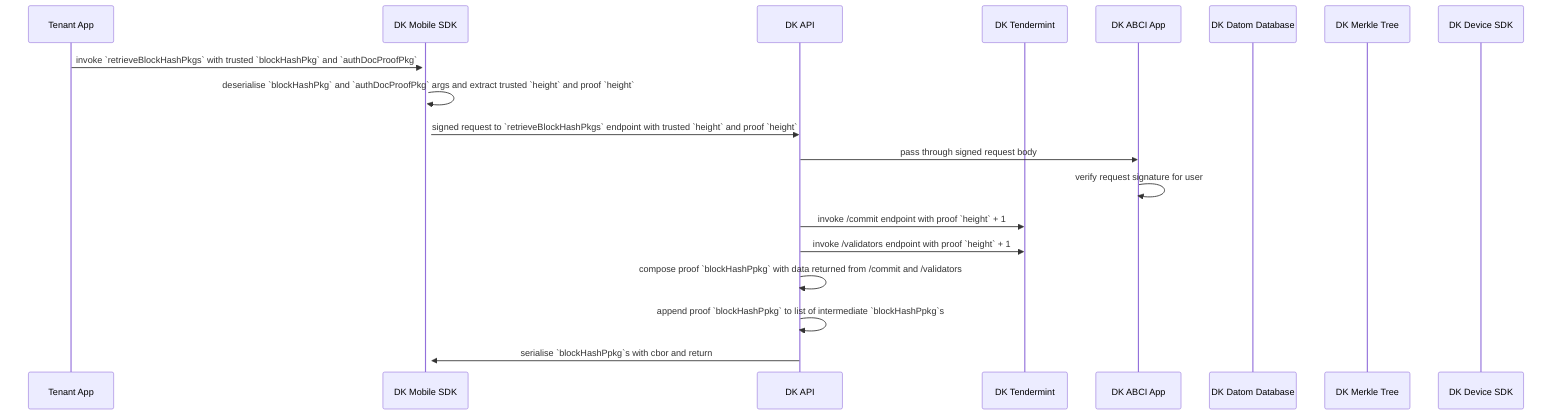 sequenceDiagram

    participant APP as Tenant App
    participant DKMSDK as DK Mobile SDK
    participant DKAPI as DK API
    participant DKT as DK Tendermint
    participant DKABCI as DK ABCI App
    participant DKDD as DK Datom Database
    participant DKMT as DK Merkle Tree
    participant DKDSDK as DK Device SDK

    APP->>+DKMSDK: invoke `retrieveBlockHashPkgs` with trusted `blockHashPkg` and `authDocProofPkg`
    DKMSDK->>+DKMSDK: deserialise `blockHashPkg` and `authDocProofPkg` args and extract trusted `height` and proof `height`
    DKMSDK->>DKAPI: signed request to `retrieveBlockHashPkgs` endpoint with trusted `height` and proof `height`
    DKAPI->>DKABCI: pass through signed request body
    DKABCI->>DKABCI: verify request signature for user
    %% commented lines below are required to support validator node changes
    %% not needed initially during dev
    %% DKABCI->>DKDD: query for stored intermediate `blockHashPkg`s  with trusted `height` and proof `height` + 1
    %% DKABCI->>DKAPI: return results
    DKAPI->>DKT: invoke /commit endpoint with proof `height` + 1
    DKAPI->>DKT: invoke /validators endpoint with proof `height` + 1
    DKAPI->>DKAPI: compose proof `blockHashPpkg` with data returned from /commit and /validators
    DKAPI->>DKAPI: append proof `blockHashPpkg` to list of intermediate `blockHashPpkg`s
    DKAPI->>DKMSDK: serialise `blockHashPpkg`s with cbor and return